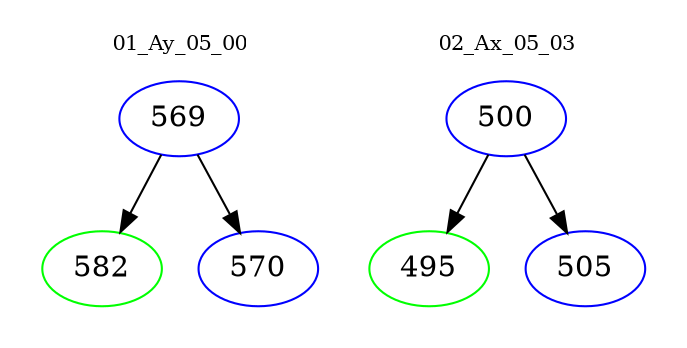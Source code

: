 digraph{
subgraph cluster_0 {
color = white
label = "01_Ay_05_00";
fontsize=10;
T0_569 [label="569", color="blue"]
T0_569 -> T0_582 [color="black"]
T0_582 [label="582", color="green"]
T0_569 -> T0_570 [color="black"]
T0_570 [label="570", color="blue"]
}
subgraph cluster_1 {
color = white
label = "02_Ax_05_03";
fontsize=10;
T1_500 [label="500", color="blue"]
T1_500 -> T1_495 [color="black"]
T1_495 [label="495", color="green"]
T1_500 -> T1_505 [color="black"]
T1_505 [label="505", color="blue"]
}
}
